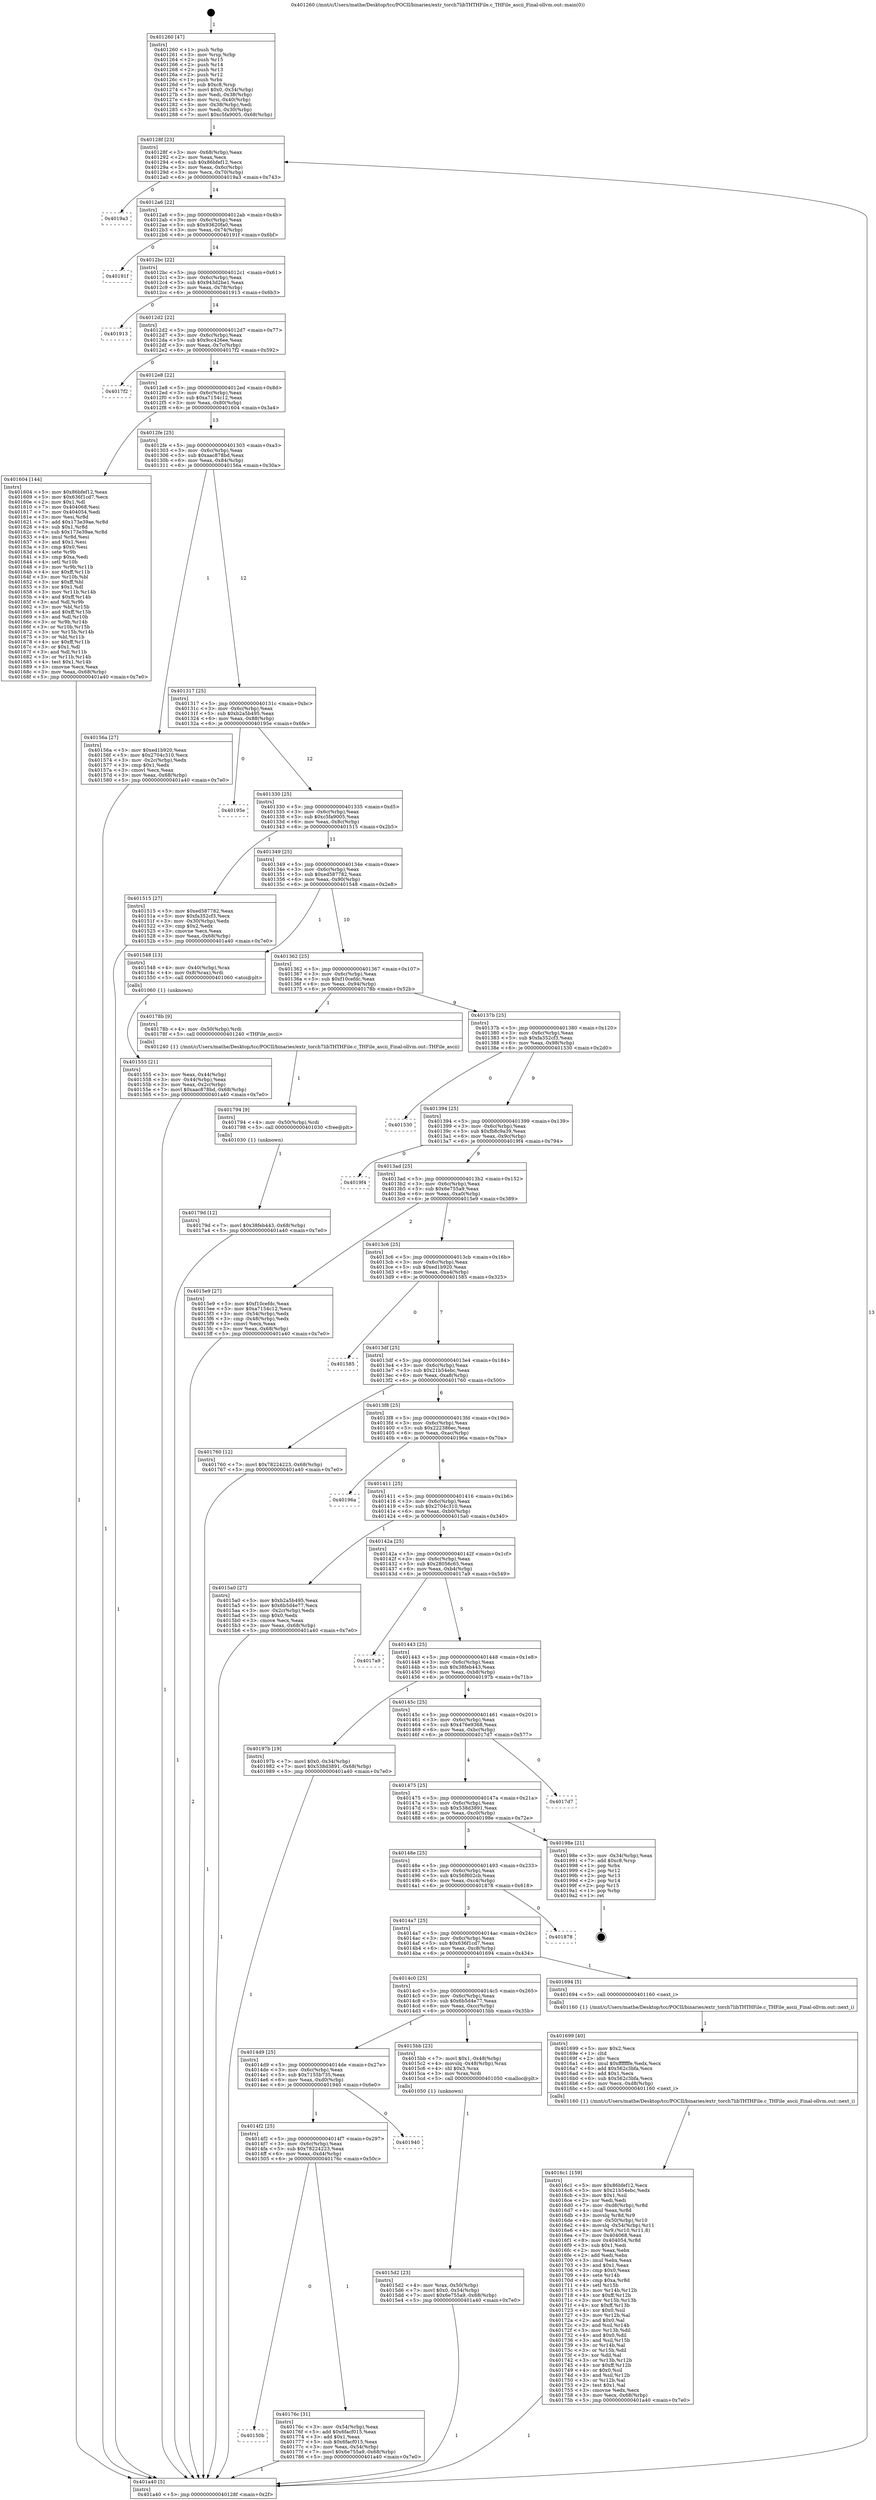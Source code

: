 digraph "0x401260" {
  label = "0x401260 (/mnt/c/Users/mathe/Desktop/tcc/POCII/binaries/extr_torch7libTHTHFile.c_THFile_ascii_Final-ollvm.out::main(0))"
  labelloc = "t"
  node[shape=record]

  Entry [label="",width=0.3,height=0.3,shape=circle,fillcolor=black,style=filled]
  "0x40128f" [label="{
     0x40128f [23]\l
     | [instrs]\l
     &nbsp;&nbsp;0x40128f \<+3\>: mov -0x68(%rbp),%eax\l
     &nbsp;&nbsp;0x401292 \<+2\>: mov %eax,%ecx\l
     &nbsp;&nbsp;0x401294 \<+6\>: sub $0x86bfef12,%ecx\l
     &nbsp;&nbsp;0x40129a \<+3\>: mov %eax,-0x6c(%rbp)\l
     &nbsp;&nbsp;0x40129d \<+3\>: mov %ecx,-0x70(%rbp)\l
     &nbsp;&nbsp;0x4012a0 \<+6\>: je 00000000004019a3 \<main+0x743\>\l
  }"]
  "0x4019a3" [label="{
     0x4019a3\l
  }", style=dashed]
  "0x4012a6" [label="{
     0x4012a6 [22]\l
     | [instrs]\l
     &nbsp;&nbsp;0x4012a6 \<+5\>: jmp 00000000004012ab \<main+0x4b\>\l
     &nbsp;&nbsp;0x4012ab \<+3\>: mov -0x6c(%rbp),%eax\l
     &nbsp;&nbsp;0x4012ae \<+5\>: sub $0x93620fa0,%eax\l
     &nbsp;&nbsp;0x4012b3 \<+3\>: mov %eax,-0x74(%rbp)\l
     &nbsp;&nbsp;0x4012b6 \<+6\>: je 000000000040191f \<main+0x6bf\>\l
  }"]
  Exit [label="",width=0.3,height=0.3,shape=circle,fillcolor=black,style=filled,peripheries=2]
  "0x40191f" [label="{
     0x40191f\l
  }", style=dashed]
  "0x4012bc" [label="{
     0x4012bc [22]\l
     | [instrs]\l
     &nbsp;&nbsp;0x4012bc \<+5\>: jmp 00000000004012c1 \<main+0x61\>\l
     &nbsp;&nbsp;0x4012c1 \<+3\>: mov -0x6c(%rbp),%eax\l
     &nbsp;&nbsp;0x4012c4 \<+5\>: sub $0x943d2be1,%eax\l
     &nbsp;&nbsp;0x4012c9 \<+3\>: mov %eax,-0x78(%rbp)\l
     &nbsp;&nbsp;0x4012cc \<+6\>: je 0000000000401913 \<main+0x6b3\>\l
  }"]
  "0x40179d" [label="{
     0x40179d [12]\l
     | [instrs]\l
     &nbsp;&nbsp;0x40179d \<+7\>: movl $0x38feb443,-0x68(%rbp)\l
     &nbsp;&nbsp;0x4017a4 \<+5\>: jmp 0000000000401a40 \<main+0x7e0\>\l
  }"]
  "0x401913" [label="{
     0x401913\l
  }", style=dashed]
  "0x4012d2" [label="{
     0x4012d2 [22]\l
     | [instrs]\l
     &nbsp;&nbsp;0x4012d2 \<+5\>: jmp 00000000004012d7 \<main+0x77\>\l
     &nbsp;&nbsp;0x4012d7 \<+3\>: mov -0x6c(%rbp),%eax\l
     &nbsp;&nbsp;0x4012da \<+5\>: sub $0x9cc426ee,%eax\l
     &nbsp;&nbsp;0x4012df \<+3\>: mov %eax,-0x7c(%rbp)\l
     &nbsp;&nbsp;0x4012e2 \<+6\>: je 00000000004017f2 \<main+0x592\>\l
  }"]
  "0x401794" [label="{
     0x401794 [9]\l
     | [instrs]\l
     &nbsp;&nbsp;0x401794 \<+4\>: mov -0x50(%rbp),%rdi\l
     &nbsp;&nbsp;0x401798 \<+5\>: call 0000000000401030 \<free@plt\>\l
     | [calls]\l
     &nbsp;&nbsp;0x401030 \{1\} (unknown)\l
  }"]
  "0x4017f2" [label="{
     0x4017f2\l
  }", style=dashed]
  "0x4012e8" [label="{
     0x4012e8 [22]\l
     | [instrs]\l
     &nbsp;&nbsp;0x4012e8 \<+5\>: jmp 00000000004012ed \<main+0x8d\>\l
     &nbsp;&nbsp;0x4012ed \<+3\>: mov -0x6c(%rbp),%eax\l
     &nbsp;&nbsp;0x4012f0 \<+5\>: sub $0xa7154c12,%eax\l
     &nbsp;&nbsp;0x4012f5 \<+3\>: mov %eax,-0x80(%rbp)\l
     &nbsp;&nbsp;0x4012f8 \<+6\>: je 0000000000401604 \<main+0x3a4\>\l
  }"]
  "0x40150b" [label="{
     0x40150b\l
  }", style=dashed]
  "0x401604" [label="{
     0x401604 [144]\l
     | [instrs]\l
     &nbsp;&nbsp;0x401604 \<+5\>: mov $0x86bfef12,%eax\l
     &nbsp;&nbsp;0x401609 \<+5\>: mov $0x636f1cd7,%ecx\l
     &nbsp;&nbsp;0x40160e \<+2\>: mov $0x1,%dl\l
     &nbsp;&nbsp;0x401610 \<+7\>: mov 0x404068,%esi\l
     &nbsp;&nbsp;0x401617 \<+7\>: mov 0x404054,%edi\l
     &nbsp;&nbsp;0x40161e \<+3\>: mov %esi,%r8d\l
     &nbsp;&nbsp;0x401621 \<+7\>: add $0x173e39ae,%r8d\l
     &nbsp;&nbsp;0x401628 \<+4\>: sub $0x1,%r8d\l
     &nbsp;&nbsp;0x40162c \<+7\>: sub $0x173e39ae,%r8d\l
     &nbsp;&nbsp;0x401633 \<+4\>: imul %r8d,%esi\l
     &nbsp;&nbsp;0x401637 \<+3\>: and $0x1,%esi\l
     &nbsp;&nbsp;0x40163a \<+3\>: cmp $0x0,%esi\l
     &nbsp;&nbsp;0x40163d \<+4\>: sete %r9b\l
     &nbsp;&nbsp;0x401641 \<+3\>: cmp $0xa,%edi\l
     &nbsp;&nbsp;0x401644 \<+4\>: setl %r10b\l
     &nbsp;&nbsp;0x401648 \<+3\>: mov %r9b,%r11b\l
     &nbsp;&nbsp;0x40164b \<+4\>: xor $0xff,%r11b\l
     &nbsp;&nbsp;0x40164f \<+3\>: mov %r10b,%bl\l
     &nbsp;&nbsp;0x401652 \<+3\>: xor $0xff,%bl\l
     &nbsp;&nbsp;0x401655 \<+3\>: xor $0x1,%dl\l
     &nbsp;&nbsp;0x401658 \<+3\>: mov %r11b,%r14b\l
     &nbsp;&nbsp;0x40165b \<+4\>: and $0xff,%r14b\l
     &nbsp;&nbsp;0x40165f \<+3\>: and %dl,%r9b\l
     &nbsp;&nbsp;0x401662 \<+3\>: mov %bl,%r15b\l
     &nbsp;&nbsp;0x401665 \<+4\>: and $0xff,%r15b\l
     &nbsp;&nbsp;0x401669 \<+3\>: and %dl,%r10b\l
     &nbsp;&nbsp;0x40166c \<+3\>: or %r9b,%r14b\l
     &nbsp;&nbsp;0x40166f \<+3\>: or %r10b,%r15b\l
     &nbsp;&nbsp;0x401672 \<+3\>: xor %r15b,%r14b\l
     &nbsp;&nbsp;0x401675 \<+3\>: or %bl,%r11b\l
     &nbsp;&nbsp;0x401678 \<+4\>: xor $0xff,%r11b\l
     &nbsp;&nbsp;0x40167c \<+3\>: or $0x1,%dl\l
     &nbsp;&nbsp;0x40167f \<+3\>: and %dl,%r11b\l
     &nbsp;&nbsp;0x401682 \<+3\>: or %r11b,%r14b\l
     &nbsp;&nbsp;0x401685 \<+4\>: test $0x1,%r14b\l
     &nbsp;&nbsp;0x401689 \<+3\>: cmovne %ecx,%eax\l
     &nbsp;&nbsp;0x40168c \<+3\>: mov %eax,-0x68(%rbp)\l
     &nbsp;&nbsp;0x40168f \<+5\>: jmp 0000000000401a40 \<main+0x7e0\>\l
  }"]
  "0x4012fe" [label="{
     0x4012fe [25]\l
     | [instrs]\l
     &nbsp;&nbsp;0x4012fe \<+5\>: jmp 0000000000401303 \<main+0xa3\>\l
     &nbsp;&nbsp;0x401303 \<+3\>: mov -0x6c(%rbp),%eax\l
     &nbsp;&nbsp;0x401306 \<+5\>: sub $0xaac878bd,%eax\l
     &nbsp;&nbsp;0x40130b \<+6\>: mov %eax,-0x84(%rbp)\l
     &nbsp;&nbsp;0x401311 \<+6\>: je 000000000040156a \<main+0x30a\>\l
  }"]
  "0x40176c" [label="{
     0x40176c [31]\l
     | [instrs]\l
     &nbsp;&nbsp;0x40176c \<+3\>: mov -0x54(%rbp),%eax\l
     &nbsp;&nbsp;0x40176f \<+5\>: add $0x6facf015,%eax\l
     &nbsp;&nbsp;0x401774 \<+3\>: add $0x1,%eax\l
     &nbsp;&nbsp;0x401777 \<+5\>: sub $0x6facf015,%eax\l
     &nbsp;&nbsp;0x40177c \<+3\>: mov %eax,-0x54(%rbp)\l
     &nbsp;&nbsp;0x40177f \<+7\>: movl $0x6e755a9,-0x68(%rbp)\l
     &nbsp;&nbsp;0x401786 \<+5\>: jmp 0000000000401a40 \<main+0x7e0\>\l
  }"]
  "0x40156a" [label="{
     0x40156a [27]\l
     | [instrs]\l
     &nbsp;&nbsp;0x40156a \<+5\>: mov $0xed1b920,%eax\l
     &nbsp;&nbsp;0x40156f \<+5\>: mov $0x2704c310,%ecx\l
     &nbsp;&nbsp;0x401574 \<+3\>: mov -0x2c(%rbp),%edx\l
     &nbsp;&nbsp;0x401577 \<+3\>: cmp $0x1,%edx\l
     &nbsp;&nbsp;0x40157a \<+3\>: cmovl %ecx,%eax\l
     &nbsp;&nbsp;0x40157d \<+3\>: mov %eax,-0x68(%rbp)\l
     &nbsp;&nbsp;0x401580 \<+5\>: jmp 0000000000401a40 \<main+0x7e0\>\l
  }"]
  "0x401317" [label="{
     0x401317 [25]\l
     | [instrs]\l
     &nbsp;&nbsp;0x401317 \<+5\>: jmp 000000000040131c \<main+0xbc\>\l
     &nbsp;&nbsp;0x40131c \<+3\>: mov -0x6c(%rbp),%eax\l
     &nbsp;&nbsp;0x40131f \<+5\>: sub $0xb2a5b495,%eax\l
     &nbsp;&nbsp;0x401324 \<+6\>: mov %eax,-0x88(%rbp)\l
     &nbsp;&nbsp;0x40132a \<+6\>: je 000000000040195e \<main+0x6fe\>\l
  }"]
  "0x4014f2" [label="{
     0x4014f2 [25]\l
     | [instrs]\l
     &nbsp;&nbsp;0x4014f2 \<+5\>: jmp 00000000004014f7 \<main+0x297\>\l
     &nbsp;&nbsp;0x4014f7 \<+3\>: mov -0x6c(%rbp),%eax\l
     &nbsp;&nbsp;0x4014fa \<+5\>: sub $0x78224223,%eax\l
     &nbsp;&nbsp;0x4014ff \<+6\>: mov %eax,-0xd4(%rbp)\l
     &nbsp;&nbsp;0x401505 \<+6\>: je 000000000040176c \<main+0x50c\>\l
  }"]
  "0x40195e" [label="{
     0x40195e\l
  }", style=dashed]
  "0x401330" [label="{
     0x401330 [25]\l
     | [instrs]\l
     &nbsp;&nbsp;0x401330 \<+5\>: jmp 0000000000401335 \<main+0xd5\>\l
     &nbsp;&nbsp;0x401335 \<+3\>: mov -0x6c(%rbp),%eax\l
     &nbsp;&nbsp;0x401338 \<+5\>: sub $0xc5fa9005,%eax\l
     &nbsp;&nbsp;0x40133d \<+6\>: mov %eax,-0x8c(%rbp)\l
     &nbsp;&nbsp;0x401343 \<+6\>: je 0000000000401515 \<main+0x2b5\>\l
  }"]
  "0x401940" [label="{
     0x401940\l
  }", style=dashed]
  "0x401515" [label="{
     0x401515 [27]\l
     | [instrs]\l
     &nbsp;&nbsp;0x401515 \<+5\>: mov $0xed587782,%eax\l
     &nbsp;&nbsp;0x40151a \<+5\>: mov $0xfa352cf3,%ecx\l
     &nbsp;&nbsp;0x40151f \<+3\>: mov -0x30(%rbp),%edx\l
     &nbsp;&nbsp;0x401522 \<+3\>: cmp $0x2,%edx\l
     &nbsp;&nbsp;0x401525 \<+3\>: cmovne %ecx,%eax\l
     &nbsp;&nbsp;0x401528 \<+3\>: mov %eax,-0x68(%rbp)\l
     &nbsp;&nbsp;0x40152b \<+5\>: jmp 0000000000401a40 \<main+0x7e0\>\l
  }"]
  "0x401349" [label="{
     0x401349 [25]\l
     | [instrs]\l
     &nbsp;&nbsp;0x401349 \<+5\>: jmp 000000000040134e \<main+0xee\>\l
     &nbsp;&nbsp;0x40134e \<+3\>: mov -0x6c(%rbp),%eax\l
     &nbsp;&nbsp;0x401351 \<+5\>: sub $0xed587782,%eax\l
     &nbsp;&nbsp;0x401356 \<+6\>: mov %eax,-0x90(%rbp)\l
     &nbsp;&nbsp;0x40135c \<+6\>: je 0000000000401548 \<main+0x2e8\>\l
  }"]
  "0x401a40" [label="{
     0x401a40 [5]\l
     | [instrs]\l
     &nbsp;&nbsp;0x401a40 \<+5\>: jmp 000000000040128f \<main+0x2f\>\l
  }"]
  "0x401260" [label="{
     0x401260 [47]\l
     | [instrs]\l
     &nbsp;&nbsp;0x401260 \<+1\>: push %rbp\l
     &nbsp;&nbsp;0x401261 \<+3\>: mov %rsp,%rbp\l
     &nbsp;&nbsp;0x401264 \<+2\>: push %r15\l
     &nbsp;&nbsp;0x401266 \<+2\>: push %r14\l
     &nbsp;&nbsp;0x401268 \<+2\>: push %r13\l
     &nbsp;&nbsp;0x40126a \<+2\>: push %r12\l
     &nbsp;&nbsp;0x40126c \<+1\>: push %rbx\l
     &nbsp;&nbsp;0x40126d \<+7\>: sub $0xc8,%rsp\l
     &nbsp;&nbsp;0x401274 \<+7\>: movl $0x0,-0x34(%rbp)\l
     &nbsp;&nbsp;0x40127b \<+3\>: mov %edi,-0x38(%rbp)\l
     &nbsp;&nbsp;0x40127e \<+4\>: mov %rsi,-0x40(%rbp)\l
     &nbsp;&nbsp;0x401282 \<+3\>: mov -0x38(%rbp),%edi\l
     &nbsp;&nbsp;0x401285 \<+3\>: mov %edi,-0x30(%rbp)\l
     &nbsp;&nbsp;0x401288 \<+7\>: movl $0xc5fa9005,-0x68(%rbp)\l
  }"]
  "0x4016c1" [label="{
     0x4016c1 [159]\l
     | [instrs]\l
     &nbsp;&nbsp;0x4016c1 \<+5\>: mov $0x86bfef12,%ecx\l
     &nbsp;&nbsp;0x4016c6 \<+5\>: mov $0x21b54ebc,%edx\l
     &nbsp;&nbsp;0x4016cb \<+3\>: mov $0x1,%sil\l
     &nbsp;&nbsp;0x4016ce \<+2\>: xor %edi,%edi\l
     &nbsp;&nbsp;0x4016d0 \<+7\>: mov -0xd8(%rbp),%r8d\l
     &nbsp;&nbsp;0x4016d7 \<+4\>: imul %eax,%r8d\l
     &nbsp;&nbsp;0x4016db \<+3\>: movslq %r8d,%r9\l
     &nbsp;&nbsp;0x4016de \<+4\>: mov -0x50(%rbp),%r10\l
     &nbsp;&nbsp;0x4016e2 \<+4\>: movslq -0x54(%rbp),%r11\l
     &nbsp;&nbsp;0x4016e6 \<+4\>: mov %r9,(%r10,%r11,8)\l
     &nbsp;&nbsp;0x4016ea \<+7\>: mov 0x404068,%eax\l
     &nbsp;&nbsp;0x4016f1 \<+8\>: mov 0x404054,%r8d\l
     &nbsp;&nbsp;0x4016f9 \<+3\>: sub $0x1,%edi\l
     &nbsp;&nbsp;0x4016fc \<+2\>: mov %eax,%ebx\l
     &nbsp;&nbsp;0x4016fe \<+2\>: add %edi,%ebx\l
     &nbsp;&nbsp;0x401700 \<+3\>: imul %ebx,%eax\l
     &nbsp;&nbsp;0x401703 \<+3\>: and $0x1,%eax\l
     &nbsp;&nbsp;0x401706 \<+3\>: cmp $0x0,%eax\l
     &nbsp;&nbsp;0x401709 \<+4\>: sete %r14b\l
     &nbsp;&nbsp;0x40170d \<+4\>: cmp $0xa,%r8d\l
     &nbsp;&nbsp;0x401711 \<+4\>: setl %r15b\l
     &nbsp;&nbsp;0x401715 \<+3\>: mov %r14b,%r12b\l
     &nbsp;&nbsp;0x401718 \<+4\>: xor $0xff,%r12b\l
     &nbsp;&nbsp;0x40171c \<+3\>: mov %r15b,%r13b\l
     &nbsp;&nbsp;0x40171f \<+4\>: xor $0xff,%r13b\l
     &nbsp;&nbsp;0x401723 \<+4\>: xor $0x0,%sil\l
     &nbsp;&nbsp;0x401727 \<+3\>: mov %r12b,%al\l
     &nbsp;&nbsp;0x40172a \<+2\>: and $0x0,%al\l
     &nbsp;&nbsp;0x40172c \<+3\>: and %sil,%r14b\l
     &nbsp;&nbsp;0x40172f \<+3\>: mov %r13b,%dil\l
     &nbsp;&nbsp;0x401732 \<+4\>: and $0x0,%dil\l
     &nbsp;&nbsp;0x401736 \<+3\>: and %sil,%r15b\l
     &nbsp;&nbsp;0x401739 \<+3\>: or %r14b,%al\l
     &nbsp;&nbsp;0x40173c \<+3\>: or %r15b,%dil\l
     &nbsp;&nbsp;0x40173f \<+3\>: xor %dil,%al\l
     &nbsp;&nbsp;0x401742 \<+3\>: or %r13b,%r12b\l
     &nbsp;&nbsp;0x401745 \<+4\>: xor $0xff,%r12b\l
     &nbsp;&nbsp;0x401749 \<+4\>: or $0x0,%sil\l
     &nbsp;&nbsp;0x40174d \<+3\>: and %sil,%r12b\l
     &nbsp;&nbsp;0x401750 \<+3\>: or %r12b,%al\l
     &nbsp;&nbsp;0x401753 \<+2\>: test $0x1,%al\l
     &nbsp;&nbsp;0x401755 \<+3\>: cmovne %edx,%ecx\l
     &nbsp;&nbsp;0x401758 \<+3\>: mov %ecx,-0x68(%rbp)\l
     &nbsp;&nbsp;0x40175b \<+5\>: jmp 0000000000401a40 \<main+0x7e0\>\l
  }"]
  "0x401548" [label="{
     0x401548 [13]\l
     | [instrs]\l
     &nbsp;&nbsp;0x401548 \<+4\>: mov -0x40(%rbp),%rax\l
     &nbsp;&nbsp;0x40154c \<+4\>: mov 0x8(%rax),%rdi\l
     &nbsp;&nbsp;0x401550 \<+5\>: call 0000000000401060 \<atoi@plt\>\l
     | [calls]\l
     &nbsp;&nbsp;0x401060 \{1\} (unknown)\l
  }"]
  "0x401362" [label="{
     0x401362 [25]\l
     | [instrs]\l
     &nbsp;&nbsp;0x401362 \<+5\>: jmp 0000000000401367 \<main+0x107\>\l
     &nbsp;&nbsp;0x401367 \<+3\>: mov -0x6c(%rbp),%eax\l
     &nbsp;&nbsp;0x40136a \<+5\>: sub $0xf10cefdc,%eax\l
     &nbsp;&nbsp;0x40136f \<+6\>: mov %eax,-0x94(%rbp)\l
     &nbsp;&nbsp;0x401375 \<+6\>: je 000000000040178b \<main+0x52b\>\l
  }"]
  "0x401555" [label="{
     0x401555 [21]\l
     | [instrs]\l
     &nbsp;&nbsp;0x401555 \<+3\>: mov %eax,-0x44(%rbp)\l
     &nbsp;&nbsp;0x401558 \<+3\>: mov -0x44(%rbp),%eax\l
     &nbsp;&nbsp;0x40155b \<+3\>: mov %eax,-0x2c(%rbp)\l
     &nbsp;&nbsp;0x40155e \<+7\>: movl $0xaac878bd,-0x68(%rbp)\l
     &nbsp;&nbsp;0x401565 \<+5\>: jmp 0000000000401a40 \<main+0x7e0\>\l
  }"]
  "0x401699" [label="{
     0x401699 [40]\l
     | [instrs]\l
     &nbsp;&nbsp;0x401699 \<+5\>: mov $0x2,%ecx\l
     &nbsp;&nbsp;0x40169e \<+1\>: cltd\l
     &nbsp;&nbsp;0x40169f \<+2\>: idiv %ecx\l
     &nbsp;&nbsp;0x4016a1 \<+6\>: imul $0xfffffffe,%edx,%ecx\l
     &nbsp;&nbsp;0x4016a7 \<+6\>: add $0x562c3bfa,%ecx\l
     &nbsp;&nbsp;0x4016ad \<+3\>: add $0x1,%ecx\l
     &nbsp;&nbsp;0x4016b0 \<+6\>: sub $0x562c3bfa,%ecx\l
     &nbsp;&nbsp;0x4016b6 \<+6\>: mov %ecx,-0xd8(%rbp)\l
     &nbsp;&nbsp;0x4016bc \<+5\>: call 0000000000401160 \<next_i\>\l
     | [calls]\l
     &nbsp;&nbsp;0x401160 \{1\} (/mnt/c/Users/mathe/Desktop/tcc/POCII/binaries/extr_torch7libTHTHFile.c_THFile_ascii_Final-ollvm.out::next_i)\l
  }"]
  "0x40178b" [label="{
     0x40178b [9]\l
     | [instrs]\l
     &nbsp;&nbsp;0x40178b \<+4\>: mov -0x50(%rbp),%rdi\l
     &nbsp;&nbsp;0x40178f \<+5\>: call 0000000000401240 \<THFile_ascii\>\l
     | [calls]\l
     &nbsp;&nbsp;0x401240 \{1\} (/mnt/c/Users/mathe/Desktop/tcc/POCII/binaries/extr_torch7libTHTHFile.c_THFile_ascii_Final-ollvm.out::THFile_ascii)\l
  }"]
  "0x40137b" [label="{
     0x40137b [25]\l
     | [instrs]\l
     &nbsp;&nbsp;0x40137b \<+5\>: jmp 0000000000401380 \<main+0x120\>\l
     &nbsp;&nbsp;0x401380 \<+3\>: mov -0x6c(%rbp),%eax\l
     &nbsp;&nbsp;0x401383 \<+5\>: sub $0xfa352cf3,%eax\l
     &nbsp;&nbsp;0x401388 \<+6\>: mov %eax,-0x98(%rbp)\l
     &nbsp;&nbsp;0x40138e \<+6\>: je 0000000000401530 \<main+0x2d0\>\l
  }"]
  "0x4015d2" [label="{
     0x4015d2 [23]\l
     | [instrs]\l
     &nbsp;&nbsp;0x4015d2 \<+4\>: mov %rax,-0x50(%rbp)\l
     &nbsp;&nbsp;0x4015d6 \<+7\>: movl $0x0,-0x54(%rbp)\l
     &nbsp;&nbsp;0x4015dd \<+7\>: movl $0x6e755a9,-0x68(%rbp)\l
     &nbsp;&nbsp;0x4015e4 \<+5\>: jmp 0000000000401a40 \<main+0x7e0\>\l
  }"]
  "0x401530" [label="{
     0x401530\l
  }", style=dashed]
  "0x401394" [label="{
     0x401394 [25]\l
     | [instrs]\l
     &nbsp;&nbsp;0x401394 \<+5\>: jmp 0000000000401399 \<main+0x139\>\l
     &nbsp;&nbsp;0x401399 \<+3\>: mov -0x6c(%rbp),%eax\l
     &nbsp;&nbsp;0x40139c \<+5\>: sub $0xfb8c9a39,%eax\l
     &nbsp;&nbsp;0x4013a1 \<+6\>: mov %eax,-0x9c(%rbp)\l
     &nbsp;&nbsp;0x4013a7 \<+6\>: je 00000000004019f4 \<main+0x794\>\l
  }"]
  "0x4014d9" [label="{
     0x4014d9 [25]\l
     | [instrs]\l
     &nbsp;&nbsp;0x4014d9 \<+5\>: jmp 00000000004014de \<main+0x27e\>\l
     &nbsp;&nbsp;0x4014de \<+3\>: mov -0x6c(%rbp),%eax\l
     &nbsp;&nbsp;0x4014e1 \<+5\>: sub $0x7155b735,%eax\l
     &nbsp;&nbsp;0x4014e6 \<+6\>: mov %eax,-0xd0(%rbp)\l
     &nbsp;&nbsp;0x4014ec \<+6\>: je 0000000000401940 \<main+0x6e0\>\l
  }"]
  "0x4019f4" [label="{
     0x4019f4\l
  }", style=dashed]
  "0x4013ad" [label="{
     0x4013ad [25]\l
     | [instrs]\l
     &nbsp;&nbsp;0x4013ad \<+5\>: jmp 00000000004013b2 \<main+0x152\>\l
     &nbsp;&nbsp;0x4013b2 \<+3\>: mov -0x6c(%rbp),%eax\l
     &nbsp;&nbsp;0x4013b5 \<+5\>: sub $0x6e755a9,%eax\l
     &nbsp;&nbsp;0x4013ba \<+6\>: mov %eax,-0xa0(%rbp)\l
     &nbsp;&nbsp;0x4013c0 \<+6\>: je 00000000004015e9 \<main+0x389\>\l
  }"]
  "0x4015bb" [label="{
     0x4015bb [23]\l
     | [instrs]\l
     &nbsp;&nbsp;0x4015bb \<+7\>: movl $0x1,-0x48(%rbp)\l
     &nbsp;&nbsp;0x4015c2 \<+4\>: movslq -0x48(%rbp),%rax\l
     &nbsp;&nbsp;0x4015c6 \<+4\>: shl $0x3,%rax\l
     &nbsp;&nbsp;0x4015ca \<+3\>: mov %rax,%rdi\l
     &nbsp;&nbsp;0x4015cd \<+5\>: call 0000000000401050 \<malloc@plt\>\l
     | [calls]\l
     &nbsp;&nbsp;0x401050 \{1\} (unknown)\l
  }"]
  "0x4015e9" [label="{
     0x4015e9 [27]\l
     | [instrs]\l
     &nbsp;&nbsp;0x4015e9 \<+5\>: mov $0xf10cefdc,%eax\l
     &nbsp;&nbsp;0x4015ee \<+5\>: mov $0xa7154c12,%ecx\l
     &nbsp;&nbsp;0x4015f3 \<+3\>: mov -0x54(%rbp),%edx\l
     &nbsp;&nbsp;0x4015f6 \<+3\>: cmp -0x48(%rbp),%edx\l
     &nbsp;&nbsp;0x4015f9 \<+3\>: cmovl %ecx,%eax\l
     &nbsp;&nbsp;0x4015fc \<+3\>: mov %eax,-0x68(%rbp)\l
     &nbsp;&nbsp;0x4015ff \<+5\>: jmp 0000000000401a40 \<main+0x7e0\>\l
  }"]
  "0x4013c6" [label="{
     0x4013c6 [25]\l
     | [instrs]\l
     &nbsp;&nbsp;0x4013c6 \<+5\>: jmp 00000000004013cb \<main+0x16b\>\l
     &nbsp;&nbsp;0x4013cb \<+3\>: mov -0x6c(%rbp),%eax\l
     &nbsp;&nbsp;0x4013ce \<+5\>: sub $0xed1b920,%eax\l
     &nbsp;&nbsp;0x4013d3 \<+6\>: mov %eax,-0xa4(%rbp)\l
     &nbsp;&nbsp;0x4013d9 \<+6\>: je 0000000000401585 \<main+0x325\>\l
  }"]
  "0x4014c0" [label="{
     0x4014c0 [25]\l
     | [instrs]\l
     &nbsp;&nbsp;0x4014c0 \<+5\>: jmp 00000000004014c5 \<main+0x265\>\l
     &nbsp;&nbsp;0x4014c5 \<+3\>: mov -0x6c(%rbp),%eax\l
     &nbsp;&nbsp;0x4014c8 \<+5\>: sub $0x6b5d4e77,%eax\l
     &nbsp;&nbsp;0x4014cd \<+6\>: mov %eax,-0xcc(%rbp)\l
     &nbsp;&nbsp;0x4014d3 \<+6\>: je 00000000004015bb \<main+0x35b\>\l
  }"]
  "0x401585" [label="{
     0x401585\l
  }", style=dashed]
  "0x4013df" [label="{
     0x4013df [25]\l
     | [instrs]\l
     &nbsp;&nbsp;0x4013df \<+5\>: jmp 00000000004013e4 \<main+0x184\>\l
     &nbsp;&nbsp;0x4013e4 \<+3\>: mov -0x6c(%rbp),%eax\l
     &nbsp;&nbsp;0x4013e7 \<+5\>: sub $0x21b54ebc,%eax\l
     &nbsp;&nbsp;0x4013ec \<+6\>: mov %eax,-0xa8(%rbp)\l
     &nbsp;&nbsp;0x4013f2 \<+6\>: je 0000000000401760 \<main+0x500\>\l
  }"]
  "0x401694" [label="{
     0x401694 [5]\l
     | [instrs]\l
     &nbsp;&nbsp;0x401694 \<+5\>: call 0000000000401160 \<next_i\>\l
     | [calls]\l
     &nbsp;&nbsp;0x401160 \{1\} (/mnt/c/Users/mathe/Desktop/tcc/POCII/binaries/extr_torch7libTHTHFile.c_THFile_ascii_Final-ollvm.out::next_i)\l
  }"]
  "0x401760" [label="{
     0x401760 [12]\l
     | [instrs]\l
     &nbsp;&nbsp;0x401760 \<+7\>: movl $0x78224223,-0x68(%rbp)\l
     &nbsp;&nbsp;0x401767 \<+5\>: jmp 0000000000401a40 \<main+0x7e0\>\l
  }"]
  "0x4013f8" [label="{
     0x4013f8 [25]\l
     | [instrs]\l
     &nbsp;&nbsp;0x4013f8 \<+5\>: jmp 00000000004013fd \<main+0x19d\>\l
     &nbsp;&nbsp;0x4013fd \<+3\>: mov -0x6c(%rbp),%eax\l
     &nbsp;&nbsp;0x401400 \<+5\>: sub $0x222386ec,%eax\l
     &nbsp;&nbsp;0x401405 \<+6\>: mov %eax,-0xac(%rbp)\l
     &nbsp;&nbsp;0x40140b \<+6\>: je 000000000040196a \<main+0x70a\>\l
  }"]
  "0x4014a7" [label="{
     0x4014a7 [25]\l
     | [instrs]\l
     &nbsp;&nbsp;0x4014a7 \<+5\>: jmp 00000000004014ac \<main+0x24c\>\l
     &nbsp;&nbsp;0x4014ac \<+3\>: mov -0x6c(%rbp),%eax\l
     &nbsp;&nbsp;0x4014af \<+5\>: sub $0x636f1cd7,%eax\l
     &nbsp;&nbsp;0x4014b4 \<+6\>: mov %eax,-0xc8(%rbp)\l
     &nbsp;&nbsp;0x4014ba \<+6\>: je 0000000000401694 \<main+0x434\>\l
  }"]
  "0x40196a" [label="{
     0x40196a\l
  }", style=dashed]
  "0x401411" [label="{
     0x401411 [25]\l
     | [instrs]\l
     &nbsp;&nbsp;0x401411 \<+5\>: jmp 0000000000401416 \<main+0x1b6\>\l
     &nbsp;&nbsp;0x401416 \<+3\>: mov -0x6c(%rbp),%eax\l
     &nbsp;&nbsp;0x401419 \<+5\>: sub $0x2704c310,%eax\l
     &nbsp;&nbsp;0x40141e \<+6\>: mov %eax,-0xb0(%rbp)\l
     &nbsp;&nbsp;0x401424 \<+6\>: je 00000000004015a0 \<main+0x340\>\l
  }"]
  "0x401878" [label="{
     0x401878\l
  }", style=dashed]
  "0x4015a0" [label="{
     0x4015a0 [27]\l
     | [instrs]\l
     &nbsp;&nbsp;0x4015a0 \<+5\>: mov $0xb2a5b495,%eax\l
     &nbsp;&nbsp;0x4015a5 \<+5\>: mov $0x6b5d4e77,%ecx\l
     &nbsp;&nbsp;0x4015aa \<+3\>: mov -0x2c(%rbp),%edx\l
     &nbsp;&nbsp;0x4015ad \<+3\>: cmp $0x0,%edx\l
     &nbsp;&nbsp;0x4015b0 \<+3\>: cmove %ecx,%eax\l
     &nbsp;&nbsp;0x4015b3 \<+3\>: mov %eax,-0x68(%rbp)\l
     &nbsp;&nbsp;0x4015b6 \<+5\>: jmp 0000000000401a40 \<main+0x7e0\>\l
  }"]
  "0x40142a" [label="{
     0x40142a [25]\l
     | [instrs]\l
     &nbsp;&nbsp;0x40142a \<+5\>: jmp 000000000040142f \<main+0x1cf\>\l
     &nbsp;&nbsp;0x40142f \<+3\>: mov -0x6c(%rbp),%eax\l
     &nbsp;&nbsp;0x401432 \<+5\>: sub $0x28056c65,%eax\l
     &nbsp;&nbsp;0x401437 \<+6\>: mov %eax,-0xb4(%rbp)\l
     &nbsp;&nbsp;0x40143d \<+6\>: je 00000000004017a9 \<main+0x549\>\l
  }"]
  "0x40148e" [label="{
     0x40148e [25]\l
     | [instrs]\l
     &nbsp;&nbsp;0x40148e \<+5\>: jmp 0000000000401493 \<main+0x233\>\l
     &nbsp;&nbsp;0x401493 \<+3\>: mov -0x6c(%rbp),%eax\l
     &nbsp;&nbsp;0x401496 \<+5\>: sub $0x56f602cb,%eax\l
     &nbsp;&nbsp;0x40149b \<+6\>: mov %eax,-0xc4(%rbp)\l
     &nbsp;&nbsp;0x4014a1 \<+6\>: je 0000000000401878 \<main+0x618\>\l
  }"]
  "0x4017a9" [label="{
     0x4017a9\l
  }", style=dashed]
  "0x401443" [label="{
     0x401443 [25]\l
     | [instrs]\l
     &nbsp;&nbsp;0x401443 \<+5\>: jmp 0000000000401448 \<main+0x1e8\>\l
     &nbsp;&nbsp;0x401448 \<+3\>: mov -0x6c(%rbp),%eax\l
     &nbsp;&nbsp;0x40144b \<+5\>: sub $0x38feb443,%eax\l
     &nbsp;&nbsp;0x401450 \<+6\>: mov %eax,-0xb8(%rbp)\l
     &nbsp;&nbsp;0x401456 \<+6\>: je 000000000040197b \<main+0x71b\>\l
  }"]
  "0x40198e" [label="{
     0x40198e [21]\l
     | [instrs]\l
     &nbsp;&nbsp;0x40198e \<+3\>: mov -0x34(%rbp),%eax\l
     &nbsp;&nbsp;0x401991 \<+7\>: add $0xc8,%rsp\l
     &nbsp;&nbsp;0x401998 \<+1\>: pop %rbx\l
     &nbsp;&nbsp;0x401999 \<+2\>: pop %r12\l
     &nbsp;&nbsp;0x40199b \<+2\>: pop %r13\l
     &nbsp;&nbsp;0x40199d \<+2\>: pop %r14\l
     &nbsp;&nbsp;0x40199f \<+2\>: pop %r15\l
     &nbsp;&nbsp;0x4019a1 \<+1\>: pop %rbp\l
     &nbsp;&nbsp;0x4019a2 \<+1\>: ret\l
  }"]
  "0x40197b" [label="{
     0x40197b [19]\l
     | [instrs]\l
     &nbsp;&nbsp;0x40197b \<+7\>: movl $0x0,-0x34(%rbp)\l
     &nbsp;&nbsp;0x401982 \<+7\>: movl $0x538d3891,-0x68(%rbp)\l
     &nbsp;&nbsp;0x401989 \<+5\>: jmp 0000000000401a40 \<main+0x7e0\>\l
  }"]
  "0x40145c" [label="{
     0x40145c [25]\l
     | [instrs]\l
     &nbsp;&nbsp;0x40145c \<+5\>: jmp 0000000000401461 \<main+0x201\>\l
     &nbsp;&nbsp;0x401461 \<+3\>: mov -0x6c(%rbp),%eax\l
     &nbsp;&nbsp;0x401464 \<+5\>: sub $0x476e9368,%eax\l
     &nbsp;&nbsp;0x401469 \<+6\>: mov %eax,-0xbc(%rbp)\l
     &nbsp;&nbsp;0x40146f \<+6\>: je 00000000004017d7 \<main+0x577\>\l
  }"]
  "0x401475" [label="{
     0x401475 [25]\l
     | [instrs]\l
     &nbsp;&nbsp;0x401475 \<+5\>: jmp 000000000040147a \<main+0x21a\>\l
     &nbsp;&nbsp;0x40147a \<+3\>: mov -0x6c(%rbp),%eax\l
     &nbsp;&nbsp;0x40147d \<+5\>: sub $0x538d3891,%eax\l
     &nbsp;&nbsp;0x401482 \<+6\>: mov %eax,-0xc0(%rbp)\l
     &nbsp;&nbsp;0x401488 \<+6\>: je 000000000040198e \<main+0x72e\>\l
  }"]
  "0x4017d7" [label="{
     0x4017d7\l
  }", style=dashed]
  Entry -> "0x401260" [label=" 1"]
  "0x40128f" -> "0x4019a3" [label=" 0"]
  "0x40128f" -> "0x4012a6" [label=" 14"]
  "0x40198e" -> Exit [label=" 1"]
  "0x4012a6" -> "0x40191f" [label=" 0"]
  "0x4012a6" -> "0x4012bc" [label=" 14"]
  "0x40197b" -> "0x401a40" [label=" 1"]
  "0x4012bc" -> "0x401913" [label=" 0"]
  "0x4012bc" -> "0x4012d2" [label=" 14"]
  "0x40179d" -> "0x401a40" [label=" 1"]
  "0x4012d2" -> "0x4017f2" [label=" 0"]
  "0x4012d2" -> "0x4012e8" [label=" 14"]
  "0x401794" -> "0x40179d" [label=" 1"]
  "0x4012e8" -> "0x401604" [label=" 1"]
  "0x4012e8" -> "0x4012fe" [label=" 13"]
  "0x40178b" -> "0x401794" [label=" 1"]
  "0x4012fe" -> "0x40156a" [label=" 1"]
  "0x4012fe" -> "0x401317" [label=" 12"]
  "0x40176c" -> "0x401a40" [label=" 1"]
  "0x401317" -> "0x40195e" [label=" 0"]
  "0x401317" -> "0x401330" [label=" 12"]
  "0x4014f2" -> "0x40176c" [label=" 1"]
  "0x401330" -> "0x401515" [label=" 1"]
  "0x401330" -> "0x401349" [label=" 11"]
  "0x401515" -> "0x401a40" [label=" 1"]
  "0x401260" -> "0x40128f" [label=" 1"]
  "0x401a40" -> "0x40128f" [label=" 13"]
  "0x4014f2" -> "0x40150b" [label=" 0"]
  "0x401349" -> "0x401548" [label=" 1"]
  "0x401349" -> "0x401362" [label=" 10"]
  "0x401548" -> "0x401555" [label=" 1"]
  "0x401555" -> "0x401a40" [label=" 1"]
  "0x40156a" -> "0x401a40" [label=" 1"]
  "0x4014d9" -> "0x401940" [label=" 0"]
  "0x401362" -> "0x40178b" [label=" 1"]
  "0x401362" -> "0x40137b" [label=" 9"]
  "0x4014d9" -> "0x4014f2" [label=" 1"]
  "0x40137b" -> "0x401530" [label=" 0"]
  "0x40137b" -> "0x401394" [label=" 9"]
  "0x401760" -> "0x401a40" [label=" 1"]
  "0x401394" -> "0x4019f4" [label=" 0"]
  "0x401394" -> "0x4013ad" [label=" 9"]
  "0x4016c1" -> "0x401a40" [label=" 1"]
  "0x4013ad" -> "0x4015e9" [label=" 2"]
  "0x4013ad" -> "0x4013c6" [label=" 7"]
  "0x401699" -> "0x4016c1" [label=" 1"]
  "0x4013c6" -> "0x401585" [label=" 0"]
  "0x4013c6" -> "0x4013df" [label=" 7"]
  "0x401604" -> "0x401a40" [label=" 1"]
  "0x4013df" -> "0x401760" [label=" 1"]
  "0x4013df" -> "0x4013f8" [label=" 6"]
  "0x4015e9" -> "0x401a40" [label=" 2"]
  "0x4013f8" -> "0x40196a" [label=" 0"]
  "0x4013f8" -> "0x401411" [label=" 6"]
  "0x4015bb" -> "0x4015d2" [label=" 1"]
  "0x401411" -> "0x4015a0" [label=" 1"]
  "0x401411" -> "0x40142a" [label=" 5"]
  "0x4015a0" -> "0x401a40" [label=" 1"]
  "0x4014c0" -> "0x4014d9" [label=" 1"]
  "0x40142a" -> "0x4017a9" [label=" 0"]
  "0x40142a" -> "0x401443" [label=" 5"]
  "0x401694" -> "0x401699" [label=" 1"]
  "0x401443" -> "0x40197b" [label=" 1"]
  "0x401443" -> "0x40145c" [label=" 4"]
  "0x4014a7" -> "0x4014c0" [label=" 2"]
  "0x40145c" -> "0x4017d7" [label=" 0"]
  "0x40145c" -> "0x401475" [label=" 4"]
  "0x4014a7" -> "0x401694" [label=" 1"]
  "0x401475" -> "0x40198e" [label=" 1"]
  "0x401475" -> "0x40148e" [label=" 3"]
  "0x4014c0" -> "0x4015bb" [label=" 1"]
  "0x40148e" -> "0x401878" [label=" 0"]
  "0x40148e" -> "0x4014a7" [label=" 3"]
  "0x4015d2" -> "0x401a40" [label=" 1"]
}
